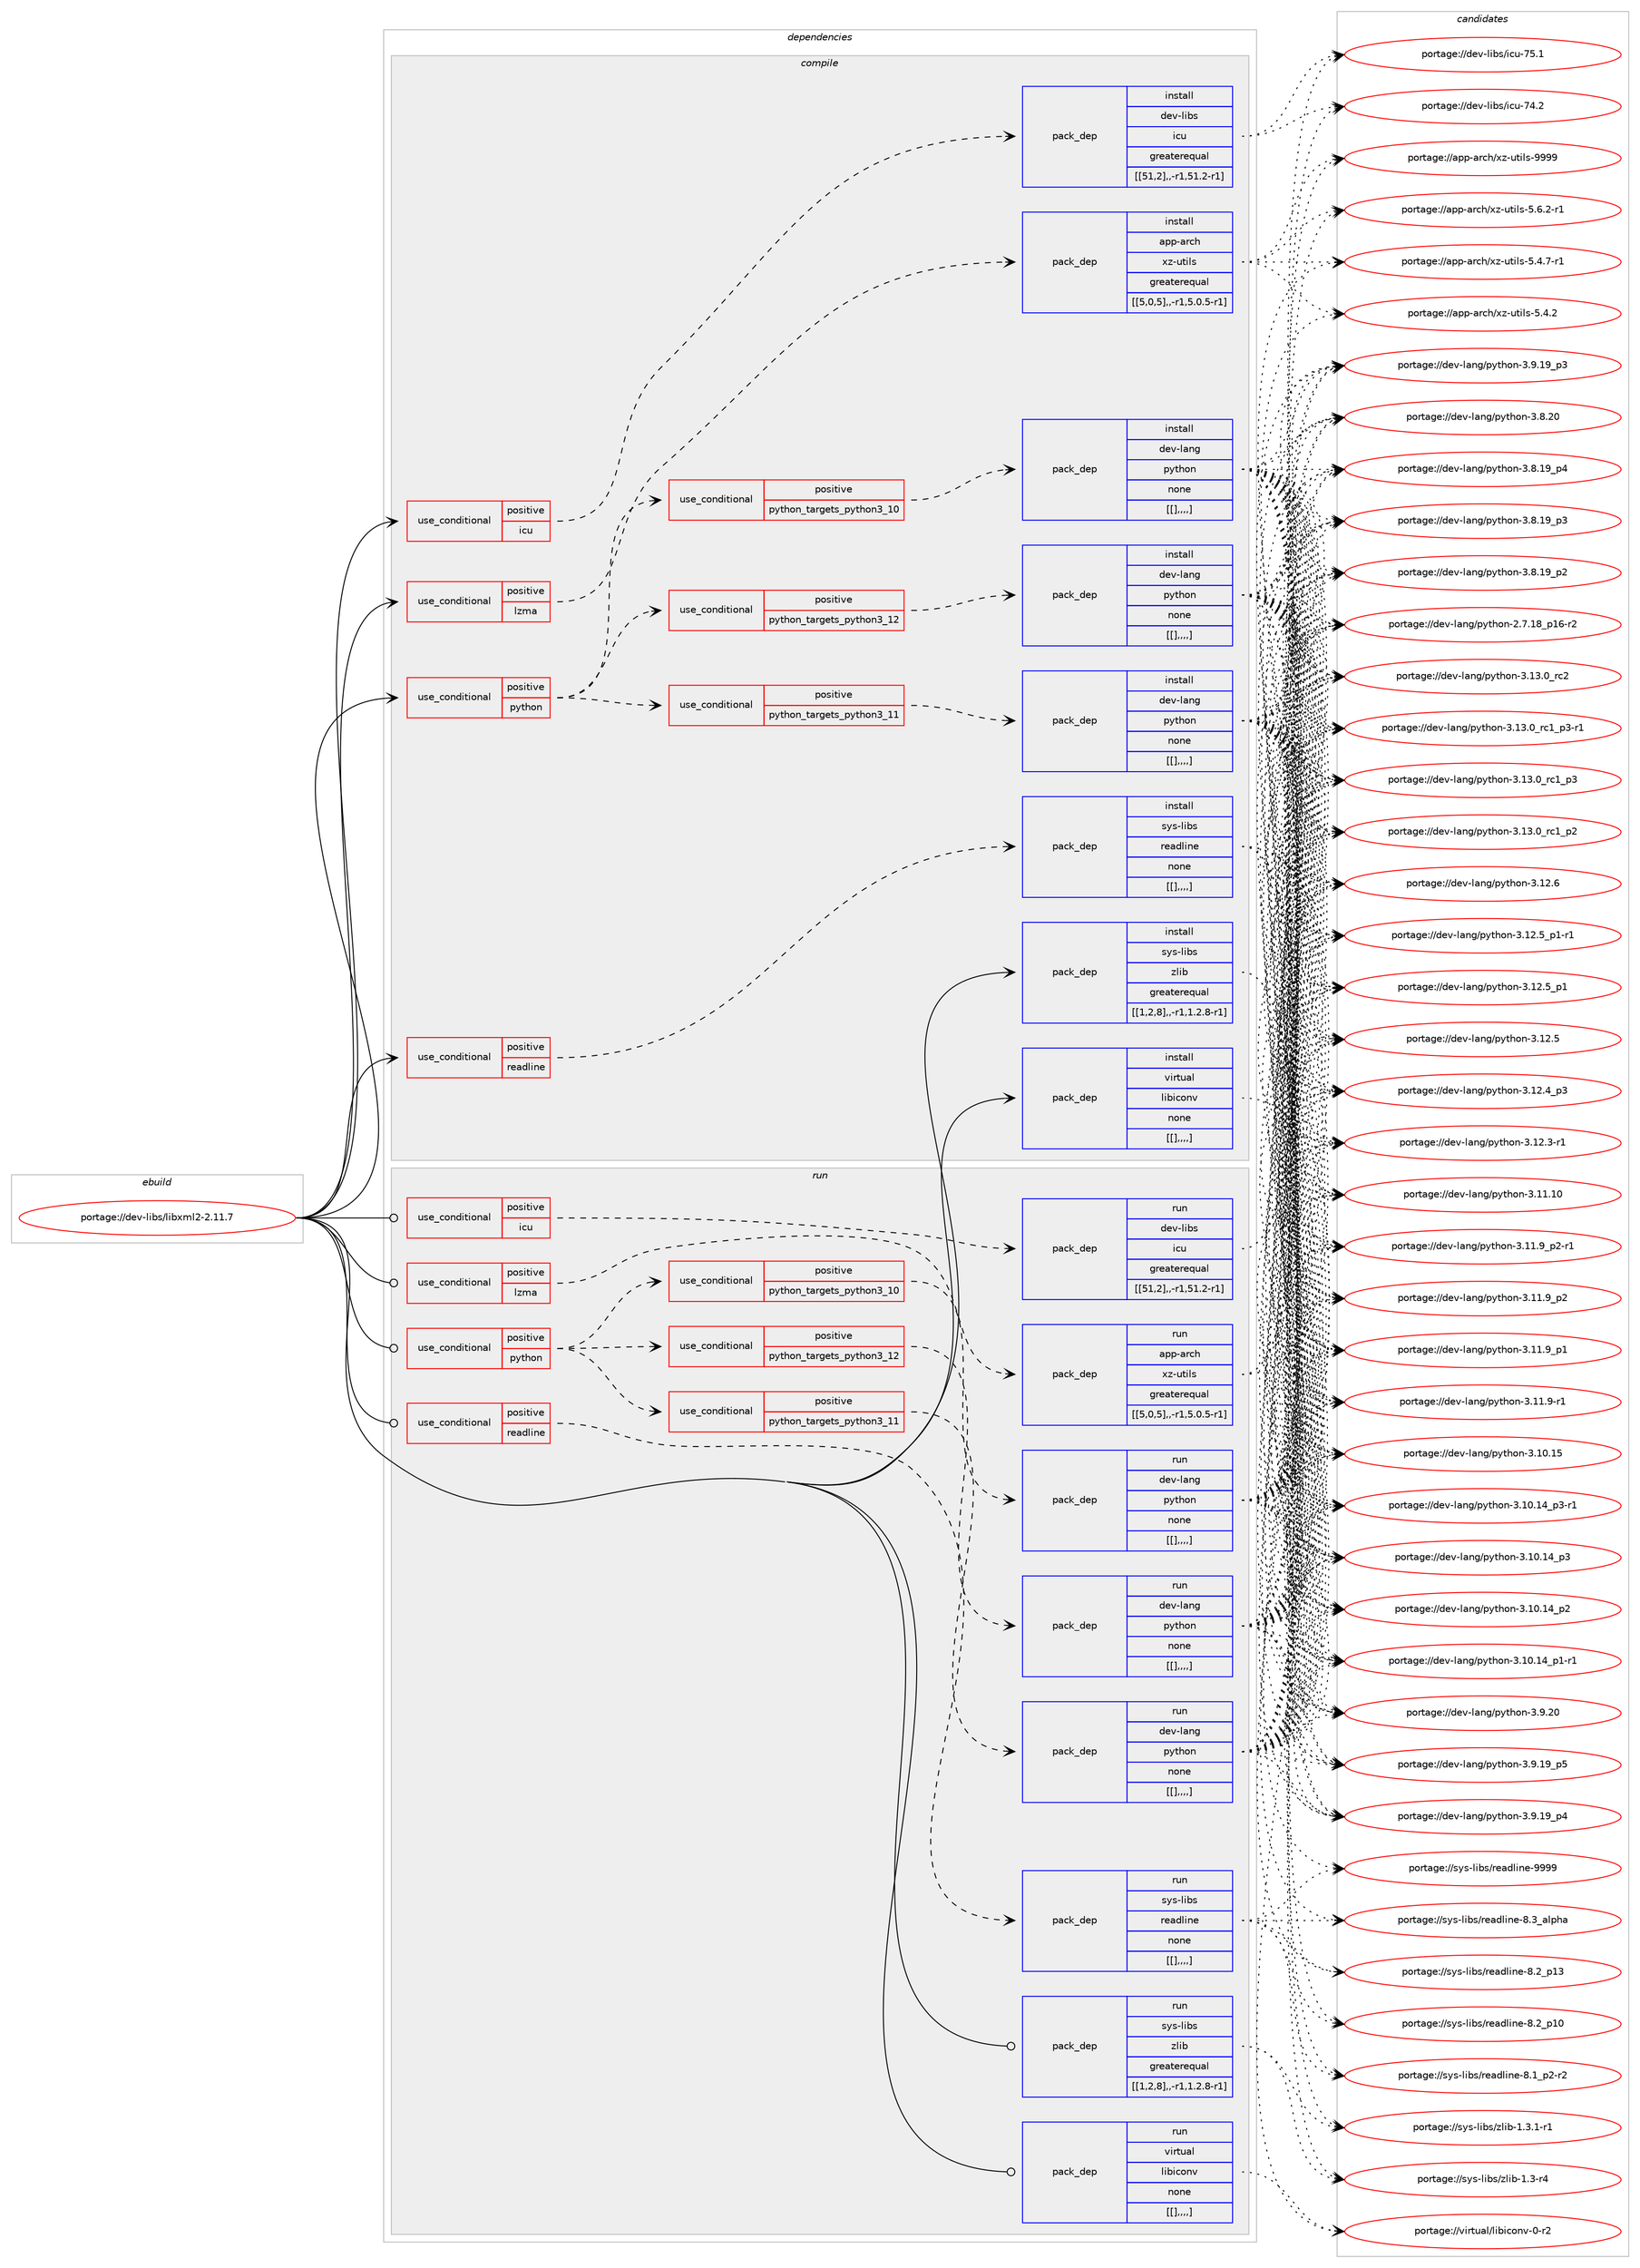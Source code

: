 digraph prolog {

# *************
# Graph options
# *************

newrank=true;
concentrate=true;
compound=true;
graph [rankdir=LR,fontname=Helvetica,fontsize=10,ranksep=1.5];#, ranksep=2.5, nodesep=0.2];
edge  [arrowhead=vee];
node  [fontname=Helvetica,fontsize=10];

# **********
# The ebuild
# **********

subgraph cluster_leftcol {
color=gray;
label=<<i>ebuild</i>>;
id [label="portage://dev-libs/libxml2-2.11.7", color=red, width=4, href="../dev-libs/libxml2-2.11.7.svg"];
}

# ****************
# The dependencies
# ****************

subgraph cluster_midcol {
color=gray;
label=<<i>dependencies</i>>;
subgraph cluster_compile {
fillcolor="#eeeeee";
style=filled;
label=<<i>compile</i>>;
subgraph cond27896 {
dependency112700 [label=<<TABLE BORDER="0" CELLBORDER="1" CELLSPACING="0" CELLPADDING="4"><TR><TD ROWSPAN="3" CELLPADDING="10">use_conditional</TD></TR><TR><TD>positive</TD></TR><TR><TD>icu</TD></TR></TABLE>>, shape=none, color=red];
subgraph pack83639 {
dependency112701 [label=<<TABLE BORDER="0" CELLBORDER="1" CELLSPACING="0" CELLPADDING="4" WIDTH="220"><TR><TD ROWSPAN="6" CELLPADDING="30">pack_dep</TD></TR><TR><TD WIDTH="110">install</TD></TR><TR><TD>dev-libs</TD></TR><TR><TD>icu</TD></TR><TR><TD>greaterequal</TD></TR><TR><TD>[[51,2],,-r1,51.2-r1]</TD></TR></TABLE>>, shape=none, color=blue];
}
dependency112700:e -> dependency112701:w [weight=20,style="dashed",arrowhead="vee"];
}
id:e -> dependency112700:w [weight=20,style="solid",arrowhead="vee"];
subgraph cond27897 {
dependency112702 [label=<<TABLE BORDER="0" CELLBORDER="1" CELLSPACING="0" CELLPADDING="4"><TR><TD ROWSPAN="3" CELLPADDING="10">use_conditional</TD></TR><TR><TD>positive</TD></TR><TR><TD>lzma</TD></TR></TABLE>>, shape=none, color=red];
subgraph pack83640 {
dependency112703 [label=<<TABLE BORDER="0" CELLBORDER="1" CELLSPACING="0" CELLPADDING="4" WIDTH="220"><TR><TD ROWSPAN="6" CELLPADDING="30">pack_dep</TD></TR><TR><TD WIDTH="110">install</TD></TR><TR><TD>app-arch</TD></TR><TR><TD>xz-utils</TD></TR><TR><TD>greaterequal</TD></TR><TR><TD>[[5,0,5],,-r1,5.0.5-r1]</TD></TR></TABLE>>, shape=none, color=blue];
}
dependency112702:e -> dependency112703:w [weight=20,style="dashed",arrowhead="vee"];
}
id:e -> dependency112702:w [weight=20,style="solid",arrowhead="vee"];
subgraph cond27898 {
dependency112704 [label=<<TABLE BORDER="0" CELLBORDER="1" CELLSPACING="0" CELLPADDING="4"><TR><TD ROWSPAN="3" CELLPADDING="10">use_conditional</TD></TR><TR><TD>positive</TD></TR><TR><TD>python</TD></TR></TABLE>>, shape=none, color=red];
subgraph cond27899 {
dependency112705 [label=<<TABLE BORDER="0" CELLBORDER="1" CELLSPACING="0" CELLPADDING="4"><TR><TD ROWSPAN="3" CELLPADDING="10">use_conditional</TD></TR><TR><TD>positive</TD></TR><TR><TD>python_targets_python3_10</TD></TR></TABLE>>, shape=none, color=red];
subgraph pack83641 {
dependency112706 [label=<<TABLE BORDER="0" CELLBORDER="1" CELLSPACING="0" CELLPADDING="4" WIDTH="220"><TR><TD ROWSPAN="6" CELLPADDING="30">pack_dep</TD></TR><TR><TD WIDTH="110">install</TD></TR><TR><TD>dev-lang</TD></TR><TR><TD>python</TD></TR><TR><TD>none</TD></TR><TR><TD>[[],,,,]</TD></TR></TABLE>>, shape=none, color=blue];
}
dependency112705:e -> dependency112706:w [weight=20,style="dashed",arrowhead="vee"];
}
dependency112704:e -> dependency112705:w [weight=20,style="dashed",arrowhead="vee"];
subgraph cond27900 {
dependency112707 [label=<<TABLE BORDER="0" CELLBORDER="1" CELLSPACING="0" CELLPADDING="4"><TR><TD ROWSPAN="3" CELLPADDING="10">use_conditional</TD></TR><TR><TD>positive</TD></TR><TR><TD>python_targets_python3_11</TD></TR></TABLE>>, shape=none, color=red];
subgraph pack83642 {
dependency112708 [label=<<TABLE BORDER="0" CELLBORDER="1" CELLSPACING="0" CELLPADDING="4" WIDTH="220"><TR><TD ROWSPAN="6" CELLPADDING="30">pack_dep</TD></TR><TR><TD WIDTH="110">install</TD></TR><TR><TD>dev-lang</TD></TR><TR><TD>python</TD></TR><TR><TD>none</TD></TR><TR><TD>[[],,,,]</TD></TR></TABLE>>, shape=none, color=blue];
}
dependency112707:e -> dependency112708:w [weight=20,style="dashed",arrowhead="vee"];
}
dependency112704:e -> dependency112707:w [weight=20,style="dashed",arrowhead="vee"];
subgraph cond27901 {
dependency112709 [label=<<TABLE BORDER="0" CELLBORDER="1" CELLSPACING="0" CELLPADDING="4"><TR><TD ROWSPAN="3" CELLPADDING="10">use_conditional</TD></TR><TR><TD>positive</TD></TR><TR><TD>python_targets_python3_12</TD></TR></TABLE>>, shape=none, color=red];
subgraph pack83643 {
dependency112710 [label=<<TABLE BORDER="0" CELLBORDER="1" CELLSPACING="0" CELLPADDING="4" WIDTH="220"><TR><TD ROWSPAN="6" CELLPADDING="30">pack_dep</TD></TR><TR><TD WIDTH="110">install</TD></TR><TR><TD>dev-lang</TD></TR><TR><TD>python</TD></TR><TR><TD>none</TD></TR><TR><TD>[[],,,,]</TD></TR></TABLE>>, shape=none, color=blue];
}
dependency112709:e -> dependency112710:w [weight=20,style="dashed",arrowhead="vee"];
}
dependency112704:e -> dependency112709:w [weight=20,style="dashed",arrowhead="vee"];
}
id:e -> dependency112704:w [weight=20,style="solid",arrowhead="vee"];
subgraph cond27902 {
dependency112711 [label=<<TABLE BORDER="0" CELLBORDER="1" CELLSPACING="0" CELLPADDING="4"><TR><TD ROWSPAN="3" CELLPADDING="10">use_conditional</TD></TR><TR><TD>positive</TD></TR><TR><TD>readline</TD></TR></TABLE>>, shape=none, color=red];
subgraph pack83644 {
dependency112712 [label=<<TABLE BORDER="0" CELLBORDER="1" CELLSPACING="0" CELLPADDING="4" WIDTH="220"><TR><TD ROWSPAN="6" CELLPADDING="30">pack_dep</TD></TR><TR><TD WIDTH="110">install</TD></TR><TR><TD>sys-libs</TD></TR><TR><TD>readline</TD></TR><TR><TD>none</TD></TR><TR><TD>[[],,,,]</TD></TR></TABLE>>, shape=none, color=blue];
}
dependency112711:e -> dependency112712:w [weight=20,style="dashed",arrowhead="vee"];
}
id:e -> dependency112711:w [weight=20,style="solid",arrowhead="vee"];
subgraph pack83645 {
dependency112713 [label=<<TABLE BORDER="0" CELLBORDER="1" CELLSPACING="0" CELLPADDING="4" WIDTH="220"><TR><TD ROWSPAN="6" CELLPADDING="30">pack_dep</TD></TR><TR><TD WIDTH="110">install</TD></TR><TR><TD>sys-libs</TD></TR><TR><TD>zlib</TD></TR><TR><TD>greaterequal</TD></TR><TR><TD>[[1,2,8],,-r1,1.2.8-r1]</TD></TR></TABLE>>, shape=none, color=blue];
}
id:e -> dependency112713:w [weight=20,style="solid",arrowhead="vee"];
subgraph pack83646 {
dependency112714 [label=<<TABLE BORDER="0" CELLBORDER="1" CELLSPACING="0" CELLPADDING="4" WIDTH="220"><TR><TD ROWSPAN="6" CELLPADDING="30">pack_dep</TD></TR><TR><TD WIDTH="110">install</TD></TR><TR><TD>virtual</TD></TR><TR><TD>libiconv</TD></TR><TR><TD>none</TD></TR><TR><TD>[[],,,,]</TD></TR></TABLE>>, shape=none, color=blue];
}
id:e -> dependency112714:w [weight=20,style="solid",arrowhead="vee"];
}
subgraph cluster_compileandrun {
fillcolor="#eeeeee";
style=filled;
label=<<i>compile and run</i>>;
}
subgraph cluster_run {
fillcolor="#eeeeee";
style=filled;
label=<<i>run</i>>;
subgraph cond27903 {
dependency112715 [label=<<TABLE BORDER="0" CELLBORDER="1" CELLSPACING="0" CELLPADDING="4"><TR><TD ROWSPAN="3" CELLPADDING="10">use_conditional</TD></TR><TR><TD>positive</TD></TR><TR><TD>icu</TD></TR></TABLE>>, shape=none, color=red];
subgraph pack83647 {
dependency112716 [label=<<TABLE BORDER="0" CELLBORDER="1" CELLSPACING="0" CELLPADDING="4" WIDTH="220"><TR><TD ROWSPAN="6" CELLPADDING="30">pack_dep</TD></TR><TR><TD WIDTH="110">run</TD></TR><TR><TD>dev-libs</TD></TR><TR><TD>icu</TD></TR><TR><TD>greaterequal</TD></TR><TR><TD>[[51,2],,-r1,51.2-r1]</TD></TR></TABLE>>, shape=none, color=blue];
}
dependency112715:e -> dependency112716:w [weight=20,style="dashed",arrowhead="vee"];
}
id:e -> dependency112715:w [weight=20,style="solid",arrowhead="odot"];
subgraph cond27904 {
dependency112717 [label=<<TABLE BORDER="0" CELLBORDER="1" CELLSPACING="0" CELLPADDING="4"><TR><TD ROWSPAN="3" CELLPADDING="10">use_conditional</TD></TR><TR><TD>positive</TD></TR><TR><TD>lzma</TD></TR></TABLE>>, shape=none, color=red];
subgraph pack83648 {
dependency112718 [label=<<TABLE BORDER="0" CELLBORDER="1" CELLSPACING="0" CELLPADDING="4" WIDTH="220"><TR><TD ROWSPAN="6" CELLPADDING="30">pack_dep</TD></TR><TR><TD WIDTH="110">run</TD></TR><TR><TD>app-arch</TD></TR><TR><TD>xz-utils</TD></TR><TR><TD>greaterequal</TD></TR><TR><TD>[[5,0,5],,-r1,5.0.5-r1]</TD></TR></TABLE>>, shape=none, color=blue];
}
dependency112717:e -> dependency112718:w [weight=20,style="dashed",arrowhead="vee"];
}
id:e -> dependency112717:w [weight=20,style="solid",arrowhead="odot"];
subgraph cond27905 {
dependency112719 [label=<<TABLE BORDER="0" CELLBORDER="1" CELLSPACING="0" CELLPADDING="4"><TR><TD ROWSPAN="3" CELLPADDING="10">use_conditional</TD></TR><TR><TD>positive</TD></TR><TR><TD>python</TD></TR></TABLE>>, shape=none, color=red];
subgraph cond27906 {
dependency112720 [label=<<TABLE BORDER="0" CELLBORDER="1" CELLSPACING="0" CELLPADDING="4"><TR><TD ROWSPAN="3" CELLPADDING="10">use_conditional</TD></TR><TR><TD>positive</TD></TR><TR><TD>python_targets_python3_10</TD></TR></TABLE>>, shape=none, color=red];
subgraph pack83649 {
dependency112721 [label=<<TABLE BORDER="0" CELLBORDER="1" CELLSPACING="0" CELLPADDING="4" WIDTH="220"><TR><TD ROWSPAN="6" CELLPADDING="30">pack_dep</TD></TR><TR><TD WIDTH="110">run</TD></TR><TR><TD>dev-lang</TD></TR><TR><TD>python</TD></TR><TR><TD>none</TD></TR><TR><TD>[[],,,,]</TD></TR></TABLE>>, shape=none, color=blue];
}
dependency112720:e -> dependency112721:w [weight=20,style="dashed",arrowhead="vee"];
}
dependency112719:e -> dependency112720:w [weight=20,style="dashed",arrowhead="vee"];
subgraph cond27907 {
dependency112722 [label=<<TABLE BORDER="0" CELLBORDER="1" CELLSPACING="0" CELLPADDING="4"><TR><TD ROWSPAN="3" CELLPADDING="10">use_conditional</TD></TR><TR><TD>positive</TD></TR><TR><TD>python_targets_python3_11</TD></TR></TABLE>>, shape=none, color=red];
subgraph pack83650 {
dependency112723 [label=<<TABLE BORDER="0" CELLBORDER="1" CELLSPACING="0" CELLPADDING="4" WIDTH="220"><TR><TD ROWSPAN="6" CELLPADDING="30">pack_dep</TD></TR><TR><TD WIDTH="110">run</TD></TR><TR><TD>dev-lang</TD></TR><TR><TD>python</TD></TR><TR><TD>none</TD></TR><TR><TD>[[],,,,]</TD></TR></TABLE>>, shape=none, color=blue];
}
dependency112722:e -> dependency112723:w [weight=20,style="dashed",arrowhead="vee"];
}
dependency112719:e -> dependency112722:w [weight=20,style="dashed",arrowhead="vee"];
subgraph cond27908 {
dependency112724 [label=<<TABLE BORDER="0" CELLBORDER="1" CELLSPACING="0" CELLPADDING="4"><TR><TD ROWSPAN="3" CELLPADDING="10">use_conditional</TD></TR><TR><TD>positive</TD></TR><TR><TD>python_targets_python3_12</TD></TR></TABLE>>, shape=none, color=red];
subgraph pack83651 {
dependency112725 [label=<<TABLE BORDER="0" CELLBORDER="1" CELLSPACING="0" CELLPADDING="4" WIDTH="220"><TR><TD ROWSPAN="6" CELLPADDING="30">pack_dep</TD></TR><TR><TD WIDTH="110">run</TD></TR><TR><TD>dev-lang</TD></TR><TR><TD>python</TD></TR><TR><TD>none</TD></TR><TR><TD>[[],,,,]</TD></TR></TABLE>>, shape=none, color=blue];
}
dependency112724:e -> dependency112725:w [weight=20,style="dashed",arrowhead="vee"];
}
dependency112719:e -> dependency112724:w [weight=20,style="dashed",arrowhead="vee"];
}
id:e -> dependency112719:w [weight=20,style="solid",arrowhead="odot"];
subgraph cond27909 {
dependency112726 [label=<<TABLE BORDER="0" CELLBORDER="1" CELLSPACING="0" CELLPADDING="4"><TR><TD ROWSPAN="3" CELLPADDING="10">use_conditional</TD></TR><TR><TD>positive</TD></TR><TR><TD>readline</TD></TR></TABLE>>, shape=none, color=red];
subgraph pack83652 {
dependency112727 [label=<<TABLE BORDER="0" CELLBORDER="1" CELLSPACING="0" CELLPADDING="4" WIDTH="220"><TR><TD ROWSPAN="6" CELLPADDING="30">pack_dep</TD></TR><TR><TD WIDTH="110">run</TD></TR><TR><TD>sys-libs</TD></TR><TR><TD>readline</TD></TR><TR><TD>none</TD></TR><TR><TD>[[],,,,]</TD></TR></TABLE>>, shape=none, color=blue];
}
dependency112726:e -> dependency112727:w [weight=20,style="dashed",arrowhead="vee"];
}
id:e -> dependency112726:w [weight=20,style="solid",arrowhead="odot"];
subgraph pack83653 {
dependency112728 [label=<<TABLE BORDER="0" CELLBORDER="1" CELLSPACING="0" CELLPADDING="4" WIDTH="220"><TR><TD ROWSPAN="6" CELLPADDING="30">pack_dep</TD></TR><TR><TD WIDTH="110">run</TD></TR><TR><TD>sys-libs</TD></TR><TR><TD>zlib</TD></TR><TR><TD>greaterequal</TD></TR><TR><TD>[[1,2,8],,-r1,1.2.8-r1]</TD></TR></TABLE>>, shape=none, color=blue];
}
id:e -> dependency112728:w [weight=20,style="solid",arrowhead="odot"];
subgraph pack83654 {
dependency112729 [label=<<TABLE BORDER="0" CELLBORDER="1" CELLSPACING="0" CELLPADDING="4" WIDTH="220"><TR><TD ROWSPAN="6" CELLPADDING="30">pack_dep</TD></TR><TR><TD WIDTH="110">run</TD></TR><TR><TD>virtual</TD></TR><TR><TD>libiconv</TD></TR><TR><TD>none</TD></TR><TR><TD>[[],,,,]</TD></TR></TABLE>>, shape=none, color=blue];
}
id:e -> dependency112729:w [weight=20,style="solid",arrowhead="odot"];
}
}

# **************
# The candidates
# **************

subgraph cluster_choices {
rank=same;
color=gray;
label=<<i>candidates</i>>;

subgraph choice83639 {
color=black;
nodesep=1;
choice100101118451081059811547105991174555534649 [label="portage://dev-libs/icu-75.1", color=red, width=4,href="../dev-libs/icu-75.1.svg"];
choice100101118451081059811547105991174555524650 [label="portage://dev-libs/icu-74.2", color=red, width=4,href="../dev-libs/icu-74.2.svg"];
dependency112701:e -> choice100101118451081059811547105991174555534649:w [style=dotted,weight="100"];
dependency112701:e -> choice100101118451081059811547105991174555524650:w [style=dotted,weight="100"];
}
subgraph choice83640 {
color=black;
nodesep=1;
choice9711211245971149910447120122451171161051081154557575757 [label="portage://app-arch/xz-utils-9999", color=red, width=4,href="../app-arch/xz-utils-9999.svg"];
choice9711211245971149910447120122451171161051081154553465446504511449 [label="portage://app-arch/xz-utils-5.6.2-r1", color=red, width=4,href="../app-arch/xz-utils-5.6.2-r1.svg"];
choice9711211245971149910447120122451171161051081154553465246554511449 [label="portage://app-arch/xz-utils-5.4.7-r1", color=red, width=4,href="../app-arch/xz-utils-5.4.7-r1.svg"];
choice971121124597114991044712012245117116105108115455346524650 [label="portage://app-arch/xz-utils-5.4.2", color=red, width=4,href="../app-arch/xz-utils-5.4.2.svg"];
dependency112703:e -> choice9711211245971149910447120122451171161051081154557575757:w [style=dotted,weight="100"];
dependency112703:e -> choice9711211245971149910447120122451171161051081154553465446504511449:w [style=dotted,weight="100"];
dependency112703:e -> choice9711211245971149910447120122451171161051081154553465246554511449:w [style=dotted,weight="100"];
dependency112703:e -> choice971121124597114991044712012245117116105108115455346524650:w [style=dotted,weight="100"];
}
subgraph choice83641 {
color=black;
nodesep=1;
choice10010111845108971101034711212111610411111045514649514648951149950 [label="portage://dev-lang/python-3.13.0_rc2", color=red, width=4,href="../dev-lang/python-3.13.0_rc2.svg"];
choice1001011184510897110103471121211161041111104551464951464895114994995112514511449 [label="portage://dev-lang/python-3.13.0_rc1_p3-r1", color=red, width=4,href="../dev-lang/python-3.13.0_rc1_p3-r1.svg"];
choice100101118451089711010347112121116104111110455146495146489511499499511251 [label="portage://dev-lang/python-3.13.0_rc1_p3", color=red, width=4,href="../dev-lang/python-3.13.0_rc1_p3.svg"];
choice100101118451089711010347112121116104111110455146495146489511499499511250 [label="portage://dev-lang/python-3.13.0_rc1_p2", color=red, width=4,href="../dev-lang/python-3.13.0_rc1_p2.svg"];
choice10010111845108971101034711212111610411111045514649504654 [label="portage://dev-lang/python-3.12.6", color=red, width=4,href="../dev-lang/python-3.12.6.svg"];
choice1001011184510897110103471121211161041111104551464950465395112494511449 [label="portage://dev-lang/python-3.12.5_p1-r1", color=red, width=4,href="../dev-lang/python-3.12.5_p1-r1.svg"];
choice100101118451089711010347112121116104111110455146495046539511249 [label="portage://dev-lang/python-3.12.5_p1", color=red, width=4,href="../dev-lang/python-3.12.5_p1.svg"];
choice10010111845108971101034711212111610411111045514649504653 [label="portage://dev-lang/python-3.12.5", color=red, width=4,href="../dev-lang/python-3.12.5.svg"];
choice100101118451089711010347112121116104111110455146495046529511251 [label="portage://dev-lang/python-3.12.4_p3", color=red, width=4,href="../dev-lang/python-3.12.4_p3.svg"];
choice100101118451089711010347112121116104111110455146495046514511449 [label="portage://dev-lang/python-3.12.3-r1", color=red, width=4,href="../dev-lang/python-3.12.3-r1.svg"];
choice1001011184510897110103471121211161041111104551464949464948 [label="portage://dev-lang/python-3.11.10", color=red, width=4,href="../dev-lang/python-3.11.10.svg"];
choice1001011184510897110103471121211161041111104551464949465795112504511449 [label="portage://dev-lang/python-3.11.9_p2-r1", color=red, width=4,href="../dev-lang/python-3.11.9_p2-r1.svg"];
choice100101118451089711010347112121116104111110455146494946579511250 [label="portage://dev-lang/python-3.11.9_p2", color=red, width=4,href="../dev-lang/python-3.11.9_p2.svg"];
choice100101118451089711010347112121116104111110455146494946579511249 [label="portage://dev-lang/python-3.11.9_p1", color=red, width=4,href="../dev-lang/python-3.11.9_p1.svg"];
choice100101118451089711010347112121116104111110455146494946574511449 [label="portage://dev-lang/python-3.11.9-r1", color=red, width=4,href="../dev-lang/python-3.11.9-r1.svg"];
choice1001011184510897110103471121211161041111104551464948464953 [label="portage://dev-lang/python-3.10.15", color=red, width=4,href="../dev-lang/python-3.10.15.svg"];
choice100101118451089711010347112121116104111110455146494846495295112514511449 [label="portage://dev-lang/python-3.10.14_p3-r1", color=red, width=4,href="../dev-lang/python-3.10.14_p3-r1.svg"];
choice10010111845108971101034711212111610411111045514649484649529511251 [label="portage://dev-lang/python-3.10.14_p3", color=red, width=4,href="../dev-lang/python-3.10.14_p3.svg"];
choice10010111845108971101034711212111610411111045514649484649529511250 [label="portage://dev-lang/python-3.10.14_p2", color=red, width=4,href="../dev-lang/python-3.10.14_p2.svg"];
choice100101118451089711010347112121116104111110455146494846495295112494511449 [label="portage://dev-lang/python-3.10.14_p1-r1", color=red, width=4,href="../dev-lang/python-3.10.14_p1-r1.svg"];
choice10010111845108971101034711212111610411111045514657465048 [label="portage://dev-lang/python-3.9.20", color=red, width=4,href="../dev-lang/python-3.9.20.svg"];
choice100101118451089711010347112121116104111110455146574649579511253 [label="portage://dev-lang/python-3.9.19_p5", color=red, width=4,href="../dev-lang/python-3.9.19_p5.svg"];
choice100101118451089711010347112121116104111110455146574649579511252 [label="portage://dev-lang/python-3.9.19_p4", color=red, width=4,href="../dev-lang/python-3.9.19_p4.svg"];
choice100101118451089711010347112121116104111110455146574649579511251 [label="portage://dev-lang/python-3.9.19_p3", color=red, width=4,href="../dev-lang/python-3.9.19_p3.svg"];
choice10010111845108971101034711212111610411111045514656465048 [label="portage://dev-lang/python-3.8.20", color=red, width=4,href="../dev-lang/python-3.8.20.svg"];
choice100101118451089711010347112121116104111110455146564649579511252 [label="portage://dev-lang/python-3.8.19_p4", color=red, width=4,href="../dev-lang/python-3.8.19_p4.svg"];
choice100101118451089711010347112121116104111110455146564649579511251 [label="portage://dev-lang/python-3.8.19_p3", color=red, width=4,href="../dev-lang/python-3.8.19_p3.svg"];
choice100101118451089711010347112121116104111110455146564649579511250 [label="portage://dev-lang/python-3.8.19_p2", color=red, width=4,href="../dev-lang/python-3.8.19_p2.svg"];
choice100101118451089711010347112121116104111110455046554649569511249544511450 [label="portage://dev-lang/python-2.7.18_p16-r2", color=red, width=4,href="../dev-lang/python-2.7.18_p16-r2.svg"];
dependency112706:e -> choice10010111845108971101034711212111610411111045514649514648951149950:w [style=dotted,weight="100"];
dependency112706:e -> choice1001011184510897110103471121211161041111104551464951464895114994995112514511449:w [style=dotted,weight="100"];
dependency112706:e -> choice100101118451089711010347112121116104111110455146495146489511499499511251:w [style=dotted,weight="100"];
dependency112706:e -> choice100101118451089711010347112121116104111110455146495146489511499499511250:w [style=dotted,weight="100"];
dependency112706:e -> choice10010111845108971101034711212111610411111045514649504654:w [style=dotted,weight="100"];
dependency112706:e -> choice1001011184510897110103471121211161041111104551464950465395112494511449:w [style=dotted,weight="100"];
dependency112706:e -> choice100101118451089711010347112121116104111110455146495046539511249:w [style=dotted,weight="100"];
dependency112706:e -> choice10010111845108971101034711212111610411111045514649504653:w [style=dotted,weight="100"];
dependency112706:e -> choice100101118451089711010347112121116104111110455146495046529511251:w [style=dotted,weight="100"];
dependency112706:e -> choice100101118451089711010347112121116104111110455146495046514511449:w [style=dotted,weight="100"];
dependency112706:e -> choice1001011184510897110103471121211161041111104551464949464948:w [style=dotted,weight="100"];
dependency112706:e -> choice1001011184510897110103471121211161041111104551464949465795112504511449:w [style=dotted,weight="100"];
dependency112706:e -> choice100101118451089711010347112121116104111110455146494946579511250:w [style=dotted,weight="100"];
dependency112706:e -> choice100101118451089711010347112121116104111110455146494946579511249:w [style=dotted,weight="100"];
dependency112706:e -> choice100101118451089711010347112121116104111110455146494946574511449:w [style=dotted,weight="100"];
dependency112706:e -> choice1001011184510897110103471121211161041111104551464948464953:w [style=dotted,weight="100"];
dependency112706:e -> choice100101118451089711010347112121116104111110455146494846495295112514511449:w [style=dotted,weight="100"];
dependency112706:e -> choice10010111845108971101034711212111610411111045514649484649529511251:w [style=dotted,weight="100"];
dependency112706:e -> choice10010111845108971101034711212111610411111045514649484649529511250:w [style=dotted,weight="100"];
dependency112706:e -> choice100101118451089711010347112121116104111110455146494846495295112494511449:w [style=dotted,weight="100"];
dependency112706:e -> choice10010111845108971101034711212111610411111045514657465048:w [style=dotted,weight="100"];
dependency112706:e -> choice100101118451089711010347112121116104111110455146574649579511253:w [style=dotted,weight="100"];
dependency112706:e -> choice100101118451089711010347112121116104111110455146574649579511252:w [style=dotted,weight="100"];
dependency112706:e -> choice100101118451089711010347112121116104111110455146574649579511251:w [style=dotted,weight="100"];
dependency112706:e -> choice10010111845108971101034711212111610411111045514656465048:w [style=dotted,weight="100"];
dependency112706:e -> choice100101118451089711010347112121116104111110455146564649579511252:w [style=dotted,weight="100"];
dependency112706:e -> choice100101118451089711010347112121116104111110455146564649579511251:w [style=dotted,weight="100"];
dependency112706:e -> choice100101118451089711010347112121116104111110455146564649579511250:w [style=dotted,weight="100"];
dependency112706:e -> choice100101118451089711010347112121116104111110455046554649569511249544511450:w [style=dotted,weight="100"];
}
subgraph choice83642 {
color=black;
nodesep=1;
choice10010111845108971101034711212111610411111045514649514648951149950 [label="portage://dev-lang/python-3.13.0_rc2", color=red, width=4,href="../dev-lang/python-3.13.0_rc2.svg"];
choice1001011184510897110103471121211161041111104551464951464895114994995112514511449 [label="portage://dev-lang/python-3.13.0_rc1_p3-r1", color=red, width=4,href="../dev-lang/python-3.13.0_rc1_p3-r1.svg"];
choice100101118451089711010347112121116104111110455146495146489511499499511251 [label="portage://dev-lang/python-3.13.0_rc1_p3", color=red, width=4,href="../dev-lang/python-3.13.0_rc1_p3.svg"];
choice100101118451089711010347112121116104111110455146495146489511499499511250 [label="portage://dev-lang/python-3.13.0_rc1_p2", color=red, width=4,href="../dev-lang/python-3.13.0_rc1_p2.svg"];
choice10010111845108971101034711212111610411111045514649504654 [label="portage://dev-lang/python-3.12.6", color=red, width=4,href="../dev-lang/python-3.12.6.svg"];
choice1001011184510897110103471121211161041111104551464950465395112494511449 [label="portage://dev-lang/python-3.12.5_p1-r1", color=red, width=4,href="../dev-lang/python-3.12.5_p1-r1.svg"];
choice100101118451089711010347112121116104111110455146495046539511249 [label="portage://dev-lang/python-3.12.5_p1", color=red, width=4,href="../dev-lang/python-3.12.5_p1.svg"];
choice10010111845108971101034711212111610411111045514649504653 [label="portage://dev-lang/python-3.12.5", color=red, width=4,href="../dev-lang/python-3.12.5.svg"];
choice100101118451089711010347112121116104111110455146495046529511251 [label="portage://dev-lang/python-3.12.4_p3", color=red, width=4,href="../dev-lang/python-3.12.4_p3.svg"];
choice100101118451089711010347112121116104111110455146495046514511449 [label="portage://dev-lang/python-3.12.3-r1", color=red, width=4,href="../dev-lang/python-3.12.3-r1.svg"];
choice1001011184510897110103471121211161041111104551464949464948 [label="portage://dev-lang/python-3.11.10", color=red, width=4,href="../dev-lang/python-3.11.10.svg"];
choice1001011184510897110103471121211161041111104551464949465795112504511449 [label="portage://dev-lang/python-3.11.9_p2-r1", color=red, width=4,href="../dev-lang/python-3.11.9_p2-r1.svg"];
choice100101118451089711010347112121116104111110455146494946579511250 [label="portage://dev-lang/python-3.11.9_p2", color=red, width=4,href="../dev-lang/python-3.11.9_p2.svg"];
choice100101118451089711010347112121116104111110455146494946579511249 [label="portage://dev-lang/python-3.11.9_p1", color=red, width=4,href="../dev-lang/python-3.11.9_p1.svg"];
choice100101118451089711010347112121116104111110455146494946574511449 [label="portage://dev-lang/python-3.11.9-r1", color=red, width=4,href="../dev-lang/python-3.11.9-r1.svg"];
choice1001011184510897110103471121211161041111104551464948464953 [label="portage://dev-lang/python-3.10.15", color=red, width=4,href="../dev-lang/python-3.10.15.svg"];
choice100101118451089711010347112121116104111110455146494846495295112514511449 [label="portage://dev-lang/python-3.10.14_p3-r1", color=red, width=4,href="../dev-lang/python-3.10.14_p3-r1.svg"];
choice10010111845108971101034711212111610411111045514649484649529511251 [label="portage://dev-lang/python-3.10.14_p3", color=red, width=4,href="../dev-lang/python-3.10.14_p3.svg"];
choice10010111845108971101034711212111610411111045514649484649529511250 [label="portage://dev-lang/python-3.10.14_p2", color=red, width=4,href="../dev-lang/python-3.10.14_p2.svg"];
choice100101118451089711010347112121116104111110455146494846495295112494511449 [label="portage://dev-lang/python-3.10.14_p1-r1", color=red, width=4,href="../dev-lang/python-3.10.14_p1-r1.svg"];
choice10010111845108971101034711212111610411111045514657465048 [label="portage://dev-lang/python-3.9.20", color=red, width=4,href="../dev-lang/python-3.9.20.svg"];
choice100101118451089711010347112121116104111110455146574649579511253 [label="portage://dev-lang/python-3.9.19_p5", color=red, width=4,href="../dev-lang/python-3.9.19_p5.svg"];
choice100101118451089711010347112121116104111110455146574649579511252 [label="portage://dev-lang/python-3.9.19_p4", color=red, width=4,href="../dev-lang/python-3.9.19_p4.svg"];
choice100101118451089711010347112121116104111110455146574649579511251 [label="portage://dev-lang/python-3.9.19_p3", color=red, width=4,href="../dev-lang/python-3.9.19_p3.svg"];
choice10010111845108971101034711212111610411111045514656465048 [label="portage://dev-lang/python-3.8.20", color=red, width=4,href="../dev-lang/python-3.8.20.svg"];
choice100101118451089711010347112121116104111110455146564649579511252 [label="portage://dev-lang/python-3.8.19_p4", color=red, width=4,href="../dev-lang/python-3.8.19_p4.svg"];
choice100101118451089711010347112121116104111110455146564649579511251 [label="portage://dev-lang/python-3.8.19_p3", color=red, width=4,href="../dev-lang/python-3.8.19_p3.svg"];
choice100101118451089711010347112121116104111110455146564649579511250 [label="portage://dev-lang/python-3.8.19_p2", color=red, width=4,href="../dev-lang/python-3.8.19_p2.svg"];
choice100101118451089711010347112121116104111110455046554649569511249544511450 [label="portage://dev-lang/python-2.7.18_p16-r2", color=red, width=4,href="../dev-lang/python-2.7.18_p16-r2.svg"];
dependency112708:e -> choice10010111845108971101034711212111610411111045514649514648951149950:w [style=dotted,weight="100"];
dependency112708:e -> choice1001011184510897110103471121211161041111104551464951464895114994995112514511449:w [style=dotted,weight="100"];
dependency112708:e -> choice100101118451089711010347112121116104111110455146495146489511499499511251:w [style=dotted,weight="100"];
dependency112708:e -> choice100101118451089711010347112121116104111110455146495146489511499499511250:w [style=dotted,weight="100"];
dependency112708:e -> choice10010111845108971101034711212111610411111045514649504654:w [style=dotted,weight="100"];
dependency112708:e -> choice1001011184510897110103471121211161041111104551464950465395112494511449:w [style=dotted,weight="100"];
dependency112708:e -> choice100101118451089711010347112121116104111110455146495046539511249:w [style=dotted,weight="100"];
dependency112708:e -> choice10010111845108971101034711212111610411111045514649504653:w [style=dotted,weight="100"];
dependency112708:e -> choice100101118451089711010347112121116104111110455146495046529511251:w [style=dotted,weight="100"];
dependency112708:e -> choice100101118451089711010347112121116104111110455146495046514511449:w [style=dotted,weight="100"];
dependency112708:e -> choice1001011184510897110103471121211161041111104551464949464948:w [style=dotted,weight="100"];
dependency112708:e -> choice1001011184510897110103471121211161041111104551464949465795112504511449:w [style=dotted,weight="100"];
dependency112708:e -> choice100101118451089711010347112121116104111110455146494946579511250:w [style=dotted,weight="100"];
dependency112708:e -> choice100101118451089711010347112121116104111110455146494946579511249:w [style=dotted,weight="100"];
dependency112708:e -> choice100101118451089711010347112121116104111110455146494946574511449:w [style=dotted,weight="100"];
dependency112708:e -> choice1001011184510897110103471121211161041111104551464948464953:w [style=dotted,weight="100"];
dependency112708:e -> choice100101118451089711010347112121116104111110455146494846495295112514511449:w [style=dotted,weight="100"];
dependency112708:e -> choice10010111845108971101034711212111610411111045514649484649529511251:w [style=dotted,weight="100"];
dependency112708:e -> choice10010111845108971101034711212111610411111045514649484649529511250:w [style=dotted,weight="100"];
dependency112708:e -> choice100101118451089711010347112121116104111110455146494846495295112494511449:w [style=dotted,weight="100"];
dependency112708:e -> choice10010111845108971101034711212111610411111045514657465048:w [style=dotted,weight="100"];
dependency112708:e -> choice100101118451089711010347112121116104111110455146574649579511253:w [style=dotted,weight="100"];
dependency112708:e -> choice100101118451089711010347112121116104111110455146574649579511252:w [style=dotted,weight="100"];
dependency112708:e -> choice100101118451089711010347112121116104111110455146574649579511251:w [style=dotted,weight="100"];
dependency112708:e -> choice10010111845108971101034711212111610411111045514656465048:w [style=dotted,weight="100"];
dependency112708:e -> choice100101118451089711010347112121116104111110455146564649579511252:w [style=dotted,weight="100"];
dependency112708:e -> choice100101118451089711010347112121116104111110455146564649579511251:w [style=dotted,weight="100"];
dependency112708:e -> choice100101118451089711010347112121116104111110455146564649579511250:w [style=dotted,weight="100"];
dependency112708:e -> choice100101118451089711010347112121116104111110455046554649569511249544511450:w [style=dotted,weight="100"];
}
subgraph choice83643 {
color=black;
nodesep=1;
choice10010111845108971101034711212111610411111045514649514648951149950 [label="portage://dev-lang/python-3.13.0_rc2", color=red, width=4,href="../dev-lang/python-3.13.0_rc2.svg"];
choice1001011184510897110103471121211161041111104551464951464895114994995112514511449 [label="portage://dev-lang/python-3.13.0_rc1_p3-r1", color=red, width=4,href="../dev-lang/python-3.13.0_rc1_p3-r1.svg"];
choice100101118451089711010347112121116104111110455146495146489511499499511251 [label="portage://dev-lang/python-3.13.0_rc1_p3", color=red, width=4,href="../dev-lang/python-3.13.0_rc1_p3.svg"];
choice100101118451089711010347112121116104111110455146495146489511499499511250 [label="portage://dev-lang/python-3.13.0_rc1_p2", color=red, width=4,href="../dev-lang/python-3.13.0_rc1_p2.svg"];
choice10010111845108971101034711212111610411111045514649504654 [label="portage://dev-lang/python-3.12.6", color=red, width=4,href="../dev-lang/python-3.12.6.svg"];
choice1001011184510897110103471121211161041111104551464950465395112494511449 [label="portage://dev-lang/python-3.12.5_p1-r1", color=red, width=4,href="../dev-lang/python-3.12.5_p1-r1.svg"];
choice100101118451089711010347112121116104111110455146495046539511249 [label="portage://dev-lang/python-3.12.5_p1", color=red, width=4,href="../dev-lang/python-3.12.5_p1.svg"];
choice10010111845108971101034711212111610411111045514649504653 [label="portage://dev-lang/python-3.12.5", color=red, width=4,href="../dev-lang/python-3.12.5.svg"];
choice100101118451089711010347112121116104111110455146495046529511251 [label="portage://dev-lang/python-3.12.4_p3", color=red, width=4,href="../dev-lang/python-3.12.4_p3.svg"];
choice100101118451089711010347112121116104111110455146495046514511449 [label="portage://dev-lang/python-3.12.3-r1", color=red, width=4,href="../dev-lang/python-3.12.3-r1.svg"];
choice1001011184510897110103471121211161041111104551464949464948 [label="portage://dev-lang/python-3.11.10", color=red, width=4,href="../dev-lang/python-3.11.10.svg"];
choice1001011184510897110103471121211161041111104551464949465795112504511449 [label="portage://dev-lang/python-3.11.9_p2-r1", color=red, width=4,href="../dev-lang/python-3.11.9_p2-r1.svg"];
choice100101118451089711010347112121116104111110455146494946579511250 [label="portage://dev-lang/python-3.11.9_p2", color=red, width=4,href="../dev-lang/python-3.11.9_p2.svg"];
choice100101118451089711010347112121116104111110455146494946579511249 [label="portage://dev-lang/python-3.11.9_p1", color=red, width=4,href="../dev-lang/python-3.11.9_p1.svg"];
choice100101118451089711010347112121116104111110455146494946574511449 [label="portage://dev-lang/python-3.11.9-r1", color=red, width=4,href="../dev-lang/python-3.11.9-r1.svg"];
choice1001011184510897110103471121211161041111104551464948464953 [label="portage://dev-lang/python-3.10.15", color=red, width=4,href="../dev-lang/python-3.10.15.svg"];
choice100101118451089711010347112121116104111110455146494846495295112514511449 [label="portage://dev-lang/python-3.10.14_p3-r1", color=red, width=4,href="../dev-lang/python-3.10.14_p3-r1.svg"];
choice10010111845108971101034711212111610411111045514649484649529511251 [label="portage://dev-lang/python-3.10.14_p3", color=red, width=4,href="../dev-lang/python-3.10.14_p3.svg"];
choice10010111845108971101034711212111610411111045514649484649529511250 [label="portage://dev-lang/python-3.10.14_p2", color=red, width=4,href="../dev-lang/python-3.10.14_p2.svg"];
choice100101118451089711010347112121116104111110455146494846495295112494511449 [label="portage://dev-lang/python-3.10.14_p1-r1", color=red, width=4,href="../dev-lang/python-3.10.14_p1-r1.svg"];
choice10010111845108971101034711212111610411111045514657465048 [label="portage://dev-lang/python-3.9.20", color=red, width=4,href="../dev-lang/python-3.9.20.svg"];
choice100101118451089711010347112121116104111110455146574649579511253 [label="portage://dev-lang/python-3.9.19_p5", color=red, width=4,href="../dev-lang/python-3.9.19_p5.svg"];
choice100101118451089711010347112121116104111110455146574649579511252 [label="portage://dev-lang/python-3.9.19_p4", color=red, width=4,href="../dev-lang/python-3.9.19_p4.svg"];
choice100101118451089711010347112121116104111110455146574649579511251 [label="portage://dev-lang/python-3.9.19_p3", color=red, width=4,href="../dev-lang/python-3.9.19_p3.svg"];
choice10010111845108971101034711212111610411111045514656465048 [label="portage://dev-lang/python-3.8.20", color=red, width=4,href="../dev-lang/python-3.8.20.svg"];
choice100101118451089711010347112121116104111110455146564649579511252 [label="portage://dev-lang/python-3.8.19_p4", color=red, width=4,href="../dev-lang/python-3.8.19_p4.svg"];
choice100101118451089711010347112121116104111110455146564649579511251 [label="portage://dev-lang/python-3.8.19_p3", color=red, width=4,href="../dev-lang/python-3.8.19_p3.svg"];
choice100101118451089711010347112121116104111110455146564649579511250 [label="portage://dev-lang/python-3.8.19_p2", color=red, width=4,href="../dev-lang/python-3.8.19_p2.svg"];
choice100101118451089711010347112121116104111110455046554649569511249544511450 [label="portage://dev-lang/python-2.7.18_p16-r2", color=red, width=4,href="../dev-lang/python-2.7.18_p16-r2.svg"];
dependency112710:e -> choice10010111845108971101034711212111610411111045514649514648951149950:w [style=dotted,weight="100"];
dependency112710:e -> choice1001011184510897110103471121211161041111104551464951464895114994995112514511449:w [style=dotted,weight="100"];
dependency112710:e -> choice100101118451089711010347112121116104111110455146495146489511499499511251:w [style=dotted,weight="100"];
dependency112710:e -> choice100101118451089711010347112121116104111110455146495146489511499499511250:w [style=dotted,weight="100"];
dependency112710:e -> choice10010111845108971101034711212111610411111045514649504654:w [style=dotted,weight="100"];
dependency112710:e -> choice1001011184510897110103471121211161041111104551464950465395112494511449:w [style=dotted,weight="100"];
dependency112710:e -> choice100101118451089711010347112121116104111110455146495046539511249:w [style=dotted,weight="100"];
dependency112710:e -> choice10010111845108971101034711212111610411111045514649504653:w [style=dotted,weight="100"];
dependency112710:e -> choice100101118451089711010347112121116104111110455146495046529511251:w [style=dotted,weight="100"];
dependency112710:e -> choice100101118451089711010347112121116104111110455146495046514511449:w [style=dotted,weight="100"];
dependency112710:e -> choice1001011184510897110103471121211161041111104551464949464948:w [style=dotted,weight="100"];
dependency112710:e -> choice1001011184510897110103471121211161041111104551464949465795112504511449:w [style=dotted,weight="100"];
dependency112710:e -> choice100101118451089711010347112121116104111110455146494946579511250:w [style=dotted,weight="100"];
dependency112710:e -> choice100101118451089711010347112121116104111110455146494946579511249:w [style=dotted,weight="100"];
dependency112710:e -> choice100101118451089711010347112121116104111110455146494946574511449:w [style=dotted,weight="100"];
dependency112710:e -> choice1001011184510897110103471121211161041111104551464948464953:w [style=dotted,weight="100"];
dependency112710:e -> choice100101118451089711010347112121116104111110455146494846495295112514511449:w [style=dotted,weight="100"];
dependency112710:e -> choice10010111845108971101034711212111610411111045514649484649529511251:w [style=dotted,weight="100"];
dependency112710:e -> choice10010111845108971101034711212111610411111045514649484649529511250:w [style=dotted,weight="100"];
dependency112710:e -> choice100101118451089711010347112121116104111110455146494846495295112494511449:w [style=dotted,weight="100"];
dependency112710:e -> choice10010111845108971101034711212111610411111045514657465048:w [style=dotted,weight="100"];
dependency112710:e -> choice100101118451089711010347112121116104111110455146574649579511253:w [style=dotted,weight="100"];
dependency112710:e -> choice100101118451089711010347112121116104111110455146574649579511252:w [style=dotted,weight="100"];
dependency112710:e -> choice100101118451089711010347112121116104111110455146574649579511251:w [style=dotted,weight="100"];
dependency112710:e -> choice10010111845108971101034711212111610411111045514656465048:w [style=dotted,weight="100"];
dependency112710:e -> choice100101118451089711010347112121116104111110455146564649579511252:w [style=dotted,weight="100"];
dependency112710:e -> choice100101118451089711010347112121116104111110455146564649579511251:w [style=dotted,weight="100"];
dependency112710:e -> choice100101118451089711010347112121116104111110455146564649579511250:w [style=dotted,weight="100"];
dependency112710:e -> choice100101118451089711010347112121116104111110455046554649569511249544511450:w [style=dotted,weight="100"];
}
subgraph choice83644 {
color=black;
nodesep=1;
choice115121115451081059811547114101971001081051101014557575757 [label="portage://sys-libs/readline-9999", color=red, width=4,href="../sys-libs/readline-9999.svg"];
choice1151211154510810598115471141019710010810511010145564651959710811210497 [label="portage://sys-libs/readline-8.3_alpha", color=red, width=4,href="../sys-libs/readline-8.3_alpha.svg"];
choice1151211154510810598115471141019710010810511010145564650951124951 [label="portage://sys-libs/readline-8.2_p13", color=red, width=4,href="../sys-libs/readline-8.2_p13.svg"];
choice1151211154510810598115471141019710010810511010145564650951124948 [label="portage://sys-libs/readline-8.2_p10", color=red, width=4,href="../sys-libs/readline-8.2_p10.svg"];
choice115121115451081059811547114101971001081051101014556464995112504511450 [label="portage://sys-libs/readline-8.1_p2-r2", color=red, width=4,href="../sys-libs/readline-8.1_p2-r2.svg"];
dependency112712:e -> choice115121115451081059811547114101971001081051101014557575757:w [style=dotted,weight="100"];
dependency112712:e -> choice1151211154510810598115471141019710010810511010145564651959710811210497:w [style=dotted,weight="100"];
dependency112712:e -> choice1151211154510810598115471141019710010810511010145564650951124951:w [style=dotted,weight="100"];
dependency112712:e -> choice1151211154510810598115471141019710010810511010145564650951124948:w [style=dotted,weight="100"];
dependency112712:e -> choice115121115451081059811547114101971001081051101014556464995112504511450:w [style=dotted,weight="100"];
}
subgraph choice83645 {
color=black;
nodesep=1;
choice115121115451081059811547122108105984549465146494511449 [label="portage://sys-libs/zlib-1.3.1-r1", color=red, width=4,href="../sys-libs/zlib-1.3.1-r1.svg"];
choice11512111545108105981154712210810598454946514511452 [label="portage://sys-libs/zlib-1.3-r4", color=red, width=4,href="../sys-libs/zlib-1.3-r4.svg"];
dependency112713:e -> choice115121115451081059811547122108105984549465146494511449:w [style=dotted,weight="100"];
dependency112713:e -> choice11512111545108105981154712210810598454946514511452:w [style=dotted,weight="100"];
}
subgraph choice83646 {
color=black;
nodesep=1;
choice1181051141161179710847108105981059911111011845484511450 [label="portage://virtual/libiconv-0-r2", color=red, width=4,href="../virtual/libiconv-0-r2.svg"];
dependency112714:e -> choice1181051141161179710847108105981059911111011845484511450:w [style=dotted,weight="100"];
}
subgraph choice83647 {
color=black;
nodesep=1;
choice100101118451081059811547105991174555534649 [label="portage://dev-libs/icu-75.1", color=red, width=4,href="../dev-libs/icu-75.1.svg"];
choice100101118451081059811547105991174555524650 [label="portage://dev-libs/icu-74.2", color=red, width=4,href="../dev-libs/icu-74.2.svg"];
dependency112716:e -> choice100101118451081059811547105991174555534649:w [style=dotted,weight="100"];
dependency112716:e -> choice100101118451081059811547105991174555524650:w [style=dotted,weight="100"];
}
subgraph choice83648 {
color=black;
nodesep=1;
choice9711211245971149910447120122451171161051081154557575757 [label="portage://app-arch/xz-utils-9999", color=red, width=4,href="../app-arch/xz-utils-9999.svg"];
choice9711211245971149910447120122451171161051081154553465446504511449 [label="portage://app-arch/xz-utils-5.6.2-r1", color=red, width=4,href="../app-arch/xz-utils-5.6.2-r1.svg"];
choice9711211245971149910447120122451171161051081154553465246554511449 [label="portage://app-arch/xz-utils-5.4.7-r1", color=red, width=4,href="../app-arch/xz-utils-5.4.7-r1.svg"];
choice971121124597114991044712012245117116105108115455346524650 [label="portage://app-arch/xz-utils-5.4.2", color=red, width=4,href="../app-arch/xz-utils-5.4.2.svg"];
dependency112718:e -> choice9711211245971149910447120122451171161051081154557575757:w [style=dotted,weight="100"];
dependency112718:e -> choice9711211245971149910447120122451171161051081154553465446504511449:w [style=dotted,weight="100"];
dependency112718:e -> choice9711211245971149910447120122451171161051081154553465246554511449:w [style=dotted,weight="100"];
dependency112718:e -> choice971121124597114991044712012245117116105108115455346524650:w [style=dotted,weight="100"];
}
subgraph choice83649 {
color=black;
nodesep=1;
choice10010111845108971101034711212111610411111045514649514648951149950 [label="portage://dev-lang/python-3.13.0_rc2", color=red, width=4,href="../dev-lang/python-3.13.0_rc2.svg"];
choice1001011184510897110103471121211161041111104551464951464895114994995112514511449 [label="portage://dev-lang/python-3.13.0_rc1_p3-r1", color=red, width=4,href="../dev-lang/python-3.13.0_rc1_p3-r1.svg"];
choice100101118451089711010347112121116104111110455146495146489511499499511251 [label="portage://dev-lang/python-3.13.0_rc1_p3", color=red, width=4,href="../dev-lang/python-3.13.0_rc1_p3.svg"];
choice100101118451089711010347112121116104111110455146495146489511499499511250 [label="portage://dev-lang/python-3.13.0_rc1_p2", color=red, width=4,href="../dev-lang/python-3.13.0_rc1_p2.svg"];
choice10010111845108971101034711212111610411111045514649504654 [label="portage://dev-lang/python-3.12.6", color=red, width=4,href="../dev-lang/python-3.12.6.svg"];
choice1001011184510897110103471121211161041111104551464950465395112494511449 [label="portage://dev-lang/python-3.12.5_p1-r1", color=red, width=4,href="../dev-lang/python-3.12.5_p1-r1.svg"];
choice100101118451089711010347112121116104111110455146495046539511249 [label="portage://dev-lang/python-3.12.5_p1", color=red, width=4,href="../dev-lang/python-3.12.5_p1.svg"];
choice10010111845108971101034711212111610411111045514649504653 [label="portage://dev-lang/python-3.12.5", color=red, width=4,href="../dev-lang/python-3.12.5.svg"];
choice100101118451089711010347112121116104111110455146495046529511251 [label="portage://dev-lang/python-3.12.4_p3", color=red, width=4,href="../dev-lang/python-3.12.4_p3.svg"];
choice100101118451089711010347112121116104111110455146495046514511449 [label="portage://dev-lang/python-3.12.3-r1", color=red, width=4,href="../dev-lang/python-3.12.3-r1.svg"];
choice1001011184510897110103471121211161041111104551464949464948 [label="portage://dev-lang/python-3.11.10", color=red, width=4,href="../dev-lang/python-3.11.10.svg"];
choice1001011184510897110103471121211161041111104551464949465795112504511449 [label="portage://dev-lang/python-3.11.9_p2-r1", color=red, width=4,href="../dev-lang/python-3.11.9_p2-r1.svg"];
choice100101118451089711010347112121116104111110455146494946579511250 [label="portage://dev-lang/python-3.11.9_p2", color=red, width=4,href="../dev-lang/python-3.11.9_p2.svg"];
choice100101118451089711010347112121116104111110455146494946579511249 [label="portage://dev-lang/python-3.11.9_p1", color=red, width=4,href="../dev-lang/python-3.11.9_p1.svg"];
choice100101118451089711010347112121116104111110455146494946574511449 [label="portage://dev-lang/python-3.11.9-r1", color=red, width=4,href="../dev-lang/python-3.11.9-r1.svg"];
choice1001011184510897110103471121211161041111104551464948464953 [label="portage://dev-lang/python-3.10.15", color=red, width=4,href="../dev-lang/python-3.10.15.svg"];
choice100101118451089711010347112121116104111110455146494846495295112514511449 [label="portage://dev-lang/python-3.10.14_p3-r1", color=red, width=4,href="../dev-lang/python-3.10.14_p3-r1.svg"];
choice10010111845108971101034711212111610411111045514649484649529511251 [label="portage://dev-lang/python-3.10.14_p3", color=red, width=4,href="../dev-lang/python-3.10.14_p3.svg"];
choice10010111845108971101034711212111610411111045514649484649529511250 [label="portage://dev-lang/python-3.10.14_p2", color=red, width=4,href="../dev-lang/python-3.10.14_p2.svg"];
choice100101118451089711010347112121116104111110455146494846495295112494511449 [label="portage://dev-lang/python-3.10.14_p1-r1", color=red, width=4,href="../dev-lang/python-3.10.14_p1-r1.svg"];
choice10010111845108971101034711212111610411111045514657465048 [label="portage://dev-lang/python-3.9.20", color=red, width=4,href="../dev-lang/python-3.9.20.svg"];
choice100101118451089711010347112121116104111110455146574649579511253 [label="portage://dev-lang/python-3.9.19_p5", color=red, width=4,href="../dev-lang/python-3.9.19_p5.svg"];
choice100101118451089711010347112121116104111110455146574649579511252 [label="portage://dev-lang/python-3.9.19_p4", color=red, width=4,href="../dev-lang/python-3.9.19_p4.svg"];
choice100101118451089711010347112121116104111110455146574649579511251 [label="portage://dev-lang/python-3.9.19_p3", color=red, width=4,href="../dev-lang/python-3.9.19_p3.svg"];
choice10010111845108971101034711212111610411111045514656465048 [label="portage://dev-lang/python-3.8.20", color=red, width=4,href="../dev-lang/python-3.8.20.svg"];
choice100101118451089711010347112121116104111110455146564649579511252 [label="portage://dev-lang/python-3.8.19_p4", color=red, width=4,href="../dev-lang/python-3.8.19_p4.svg"];
choice100101118451089711010347112121116104111110455146564649579511251 [label="portage://dev-lang/python-3.8.19_p3", color=red, width=4,href="../dev-lang/python-3.8.19_p3.svg"];
choice100101118451089711010347112121116104111110455146564649579511250 [label="portage://dev-lang/python-3.8.19_p2", color=red, width=4,href="../dev-lang/python-3.8.19_p2.svg"];
choice100101118451089711010347112121116104111110455046554649569511249544511450 [label="portage://dev-lang/python-2.7.18_p16-r2", color=red, width=4,href="../dev-lang/python-2.7.18_p16-r2.svg"];
dependency112721:e -> choice10010111845108971101034711212111610411111045514649514648951149950:w [style=dotted,weight="100"];
dependency112721:e -> choice1001011184510897110103471121211161041111104551464951464895114994995112514511449:w [style=dotted,weight="100"];
dependency112721:e -> choice100101118451089711010347112121116104111110455146495146489511499499511251:w [style=dotted,weight="100"];
dependency112721:e -> choice100101118451089711010347112121116104111110455146495146489511499499511250:w [style=dotted,weight="100"];
dependency112721:e -> choice10010111845108971101034711212111610411111045514649504654:w [style=dotted,weight="100"];
dependency112721:e -> choice1001011184510897110103471121211161041111104551464950465395112494511449:w [style=dotted,weight="100"];
dependency112721:e -> choice100101118451089711010347112121116104111110455146495046539511249:w [style=dotted,weight="100"];
dependency112721:e -> choice10010111845108971101034711212111610411111045514649504653:w [style=dotted,weight="100"];
dependency112721:e -> choice100101118451089711010347112121116104111110455146495046529511251:w [style=dotted,weight="100"];
dependency112721:e -> choice100101118451089711010347112121116104111110455146495046514511449:w [style=dotted,weight="100"];
dependency112721:e -> choice1001011184510897110103471121211161041111104551464949464948:w [style=dotted,weight="100"];
dependency112721:e -> choice1001011184510897110103471121211161041111104551464949465795112504511449:w [style=dotted,weight="100"];
dependency112721:e -> choice100101118451089711010347112121116104111110455146494946579511250:w [style=dotted,weight="100"];
dependency112721:e -> choice100101118451089711010347112121116104111110455146494946579511249:w [style=dotted,weight="100"];
dependency112721:e -> choice100101118451089711010347112121116104111110455146494946574511449:w [style=dotted,weight="100"];
dependency112721:e -> choice1001011184510897110103471121211161041111104551464948464953:w [style=dotted,weight="100"];
dependency112721:e -> choice100101118451089711010347112121116104111110455146494846495295112514511449:w [style=dotted,weight="100"];
dependency112721:e -> choice10010111845108971101034711212111610411111045514649484649529511251:w [style=dotted,weight="100"];
dependency112721:e -> choice10010111845108971101034711212111610411111045514649484649529511250:w [style=dotted,weight="100"];
dependency112721:e -> choice100101118451089711010347112121116104111110455146494846495295112494511449:w [style=dotted,weight="100"];
dependency112721:e -> choice10010111845108971101034711212111610411111045514657465048:w [style=dotted,weight="100"];
dependency112721:e -> choice100101118451089711010347112121116104111110455146574649579511253:w [style=dotted,weight="100"];
dependency112721:e -> choice100101118451089711010347112121116104111110455146574649579511252:w [style=dotted,weight="100"];
dependency112721:e -> choice100101118451089711010347112121116104111110455146574649579511251:w [style=dotted,weight="100"];
dependency112721:e -> choice10010111845108971101034711212111610411111045514656465048:w [style=dotted,weight="100"];
dependency112721:e -> choice100101118451089711010347112121116104111110455146564649579511252:w [style=dotted,weight="100"];
dependency112721:e -> choice100101118451089711010347112121116104111110455146564649579511251:w [style=dotted,weight="100"];
dependency112721:e -> choice100101118451089711010347112121116104111110455146564649579511250:w [style=dotted,weight="100"];
dependency112721:e -> choice100101118451089711010347112121116104111110455046554649569511249544511450:w [style=dotted,weight="100"];
}
subgraph choice83650 {
color=black;
nodesep=1;
choice10010111845108971101034711212111610411111045514649514648951149950 [label="portage://dev-lang/python-3.13.0_rc2", color=red, width=4,href="../dev-lang/python-3.13.0_rc2.svg"];
choice1001011184510897110103471121211161041111104551464951464895114994995112514511449 [label="portage://dev-lang/python-3.13.0_rc1_p3-r1", color=red, width=4,href="../dev-lang/python-3.13.0_rc1_p3-r1.svg"];
choice100101118451089711010347112121116104111110455146495146489511499499511251 [label="portage://dev-lang/python-3.13.0_rc1_p3", color=red, width=4,href="../dev-lang/python-3.13.0_rc1_p3.svg"];
choice100101118451089711010347112121116104111110455146495146489511499499511250 [label="portage://dev-lang/python-3.13.0_rc1_p2", color=red, width=4,href="../dev-lang/python-3.13.0_rc1_p2.svg"];
choice10010111845108971101034711212111610411111045514649504654 [label="portage://dev-lang/python-3.12.6", color=red, width=4,href="../dev-lang/python-3.12.6.svg"];
choice1001011184510897110103471121211161041111104551464950465395112494511449 [label="portage://dev-lang/python-3.12.5_p1-r1", color=red, width=4,href="../dev-lang/python-3.12.5_p1-r1.svg"];
choice100101118451089711010347112121116104111110455146495046539511249 [label="portage://dev-lang/python-3.12.5_p1", color=red, width=4,href="../dev-lang/python-3.12.5_p1.svg"];
choice10010111845108971101034711212111610411111045514649504653 [label="portage://dev-lang/python-3.12.5", color=red, width=4,href="../dev-lang/python-3.12.5.svg"];
choice100101118451089711010347112121116104111110455146495046529511251 [label="portage://dev-lang/python-3.12.4_p3", color=red, width=4,href="../dev-lang/python-3.12.4_p3.svg"];
choice100101118451089711010347112121116104111110455146495046514511449 [label="portage://dev-lang/python-3.12.3-r1", color=red, width=4,href="../dev-lang/python-3.12.3-r1.svg"];
choice1001011184510897110103471121211161041111104551464949464948 [label="portage://dev-lang/python-3.11.10", color=red, width=4,href="../dev-lang/python-3.11.10.svg"];
choice1001011184510897110103471121211161041111104551464949465795112504511449 [label="portage://dev-lang/python-3.11.9_p2-r1", color=red, width=4,href="../dev-lang/python-3.11.9_p2-r1.svg"];
choice100101118451089711010347112121116104111110455146494946579511250 [label="portage://dev-lang/python-3.11.9_p2", color=red, width=4,href="../dev-lang/python-3.11.9_p2.svg"];
choice100101118451089711010347112121116104111110455146494946579511249 [label="portage://dev-lang/python-3.11.9_p1", color=red, width=4,href="../dev-lang/python-3.11.9_p1.svg"];
choice100101118451089711010347112121116104111110455146494946574511449 [label="portage://dev-lang/python-3.11.9-r1", color=red, width=4,href="../dev-lang/python-3.11.9-r1.svg"];
choice1001011184510897110103471121211161041111104551464948464953 [label="portage://dev-lang/python-3.10.15", color=red, width=4,href="../dev-lang/python-3.10.15.svg"];
choice100101118451089711010347112121116104111110455146494846495295112514511449 [label="portage://dev-lang/python-3.10.14_p3-r1", color=red, width=4,href="../dev-lang/python-3.10.14_p3-r1.svg"];
choice10010111845108971101034711212111610411111045514649484649529511251 [label="portage://dev-lang/python-3.10.14_p3", color=red, width=4,href="../dev-lang/python-3.10.14_p3.svg"];
choice10010111845108971101034711212111610411111045514649484649529511250 [label="portage://dev-lang/python-3.10.14_p2", color=red, width=4,href="../dev-lang/python-3.10.14_p2.svg"];
choice100101118451089711010347112121116104111110455146494846495295112494511449 [label="portage://dev-lang/python-3.10.14_p1-r1", color=red, width=4,href="../dev-lang/python-3.10.14_p1-r1.svg"];
choice10010111845108971101034711212111610411111045514657465048 [label="portage://dev-lang/python-3.9.20", color=red, width=4,href="../dev-lang/python-3.9.20.svg"];
choice100101118451089711010347112121116104111110455146574649579511253 [label="portage://dev-lang/python-3.9.19_p5", color=red, width=4,href="../dev-lang/python-3.9.19_p5.svg"];
choice100101118451089711010347112121116104111110455146574649579511252 [label="portage://dev-lang/python-3.9.19_p4", color=red, width=4,href="../dev-lang/python-3.9.19_p4.svg"];
choice100101118451089711010347112121116104111110455146574649579511251 [label="portage://dev-lang/python-3.9.19_p3", color=red, width=4,href="../dev-lang/python-3.9.19_p3.svg"];
choice10010111845108971101034711212111610411111045514656465048 [label="portage://dev-lang/python-3.8.20", color=red, width=4,href="../dev-lang/python-3.8.20.svg"];
choice100101118451089711010347112121116104111110455146564649579511252 [label="portage://dev-lang/python-3.8.19_p4", color=red, width=4,href="../dev-lang/python-3.8.19_p4.svg"];
choice100101118451089711010347112121116104111110455146564649579511251 [label="portage://dev-lang/python-3.8.19_p3", color=red, width=4,href="../dev-lang/python-3.8.19_p3.svg"];
choice100101118451089711010347112121116104111110455146564649579511250 [label="portage://dev-lang/python-3.8.19_p2", color=red, width=4,href="../dev-lang/python-3.8.19_p2.svg"];
choice100101118451089711010347112121116104111110455046554649569511249544511450 [label="portage://dev-lang/python-2.7.18_p16-r2", color=red, width=4,href="../dev-lang/python-2.7.18_p16-r2.svg"];
dependency112723:e -> choice10010111845108971101034711212111610411111045514649514648951149950:w [style=dotted,weight="100"];
dependency112723:e -> choice1001011184510897110103471121211161041111104551464951464895114994995112514511449:w [style=dotted,weight="100"];
dependency112723:e -> choice100101118451089711010347112121116104111110455146495146489511499499511251:w [style=dotted,weight="100"];
dependency112723:e -> choice100101118451089711010347112121116104111110455146495146489511499499511250:w [style=dotted,weight="100"];
dependency112723:e -> choice10010111845108971101034711212111610411111045514649504654:w [style=dotted,weight="100"];
dependency112723:e -> choice1001011184510897110103471121211161041111104551464950465395112494511449:w [style=dotted,weight="100"];
dependency112723:e -> choice100101118451089711010347112121116104111110455146495046539511249:w [style=dotted,weight="100"];
dependency112723:e -> choice10010111845108971101034711212111610411111045514649504653:w [style=dotted,weight="100"];
dependency112723:e -> choice100101118451089711010347112121116104111110455146495046529511251:w [style=dotted,weight="100"];
dependency112723:e -> choice100101118451089711010347112121116104111110455146495046514511449:w [style=dotted,weight="100"];
dependency112723:e -> choice1001011184510897110103471121211161041111104551464949464948:w [style=dotted,weight="100"];
dependency112723:e -> choice1001011184510897110103471121211161041111104551464949465795112504511449:w [style=dotted,weight="100"];
dependency112723:e -> choice100101118451089711010347112121116104111110455146494946579511250:w [style=dotted,weight="100"];
dependency112723:e -> choice100101118451089711010347112121116104111110455146494946579511249:w [style=dotted,weight="100"];
dependency112723:e -> choice100101118451089711010347112121116104111110455146494946574511449:w [style=dotted,weight="100"];
dependency112723:e -> choice1001011184510897110103471121211161041111104551464948464953:w [style=dotted,weight="100"];
dependency112723:e -> choice100101118451089711010347112121116104111110455146494846495295112514511449:w [style=dotted,weight="100"];
dependency112723:e -> choice10010111845108971101034711212111610411111045514649484649529511251:w [style=dotted,weight="100"];
dependency112723:e -> choice10010111845108971101034711212111610411111045514649484649529511250:w [style=dotted,weight="100"];
dependency112723:e -> choice100101118451089711010347112121116104111110455146494846495295112494511449:w [style=dotted,weight="100"];
dependency112723:e -> choice10010111845108971101034711212111610411111045514657465048:w [style=dotted,weight="100"];
dependency112723:e -> choice100101118451089711010347112121116104111110455146574649579511253:w [style=dotted,weight="100"];
dependency112723:e -> choice100101118451089711010347112121116104111110455146574649579511252:w [style=dotted,weight="100"];
dependency112723:e -> choice100101118451089711010347112121116104111110455146574649579511251:w [style=dotted,weight="100"];
dependency112723:e -> choice10010111845108971101034711212111610411111045514656465048:w [style=dotted,weight="100"];
dependency112723:e -> choice100101118451089711010347112121116104111110455146564649579511252:w [style=dotted,weight="100"];
dependency112723:e -> choice100101118451089711010347112121116104111110455146564649579511251:w [style=dotted,weight="100"];
dependency112723:e -> choice100101118451089711010347112121116104111110455146564649579511250:w [style=dotted,weight="100"];
dependency112723:e -> choice100101118451089711010347112121116104111110455046554649569511249544511450:w [style=dotted,weight="100"];
}
subgraph choice83651 {
color=black;
nodesep=1;
choice10010111845108971101034711212111610411111045514649514648951149950 [label="portage://dev-lang/python-3.13.0_rc2", color=red, width=4,href="../dev-lang/python-3.13.0_rc2.svg"];
choice1001011184510897110103471121211161041111104551464951464895114994995112514511449 [label="portage://dev-lang/python-3.13.0_rc1_p3-r1", color=red, width=4,href="../dev-lang/python-3.13.0_rc1_p3-r1.svg"];
choice100101118451089711010347112121116104111110455146495146489511499499511251 [label="portage://dev-lang/python-3.13.0_rc1_p3", color=red, width=4,href="../dev-lang/python-3.13.0_rc1_p3.svg"];
choice100101118451089711010347112121116104111110455146495146489511499499511250 [label="portage://dev-lang/python-3.13.0_rc1_p2", color=red, width=4,href="../dev-lang/python-3.13.0_rc1_p2.svg"];
choice10010111845108971101034711212111610411111045514649504654 [label="portage://dev-lang/python-3.12.6", color=red, width=4,href="../dev-lang/python-3.12.6.svg"];
choice1001011184510897110103471121211161041111104551464950465395112494511449 [label="portage://dev-lang/python-3.12.5_p1-r1", color=red, width=4,href="../dev-lang/python-3.12.5_p1-r1.svg"];
choice100101118451089711010347112121116104111110455146495046539511249 [label="portage://dev-lang/python-3.12.5_p1", color=red, width=4,href="../dev-lang/python-3.12.5_p1.svg"];
choice10010111845108971101034711212111610411111045514649504653 [label="portage://dev-lang/python-3.12.5", color=red, width=4,href="../dev-lang/python-3.12.5.svg"];
choice100101118451089711010347112121116104111110455146495046529511251 [label="portage://dev-lang/python-3.12.4_p3", color=red, width=4,href="../dev-lang/python-3.12.4_p3.svg"];
choice100101118451089711010347112121116104111110455146495046514511449 [label="portage://dev-lang/python-3.12.3-r1", color=red, width=4,href="../dev-lang/python-3.12.3-r1.svg"];
choice1001011184510897110103471121211161041111104551464949464948 [label="portage://dev-lang/python-3.11.10", color=red, width=4,href="../dev-lang/python-3.11.10.svg"];
choice1001011184510897110103471121211161041111104551464949465795112504511449 [label="portage://dev-lang/python-3.11.9_p2-r1", color=red, width=4,href="../dev-lang/python-3.11.9_p2-r1.svg"];
choice100101118451089711010347112121116104111110455146494946579511250 [label="portage://dev-lang/python-3.11.9_p2", color=red, width=4,href="../dev-lang/python-3.11.9_p2.svg"];
choice100101118451089711010347112121116104111110455146494946579511249 [label="portage://dev-lang/python-3.11.9_p1", color=red, width=4,href="../dev-lang/python-3.11.9_p1.svg"];
choice100101118451089711010347112121116104111110455146494946574511449 [label="portage://dev-lang/python-3.11.9-r1", color=red, width=4,href="../dev-lang/python-3.11.9-r1.svg"];
choice1001011184510897110103471121211161041111104551464948464953 [label="portage://dev-lang/python-3.10.15", color=red, width=4,href="../dev-lang/python-3.10.15.svg"];
choice100101118451089711010347112121116104111110455146494846495295112514511449 [label="portage://dev-lang/python-3.10.14_p3-r1", color=red, width=4,href="../dev-lang/python-3.10.14_p3-r1.svg"];
choice10010111845108971101034711212111610411111045514649484649529511251 [label="portage://dev-lang/python-3.10.14_p3", color=red, width=4,href="../dev-lang/python-3.10.14_p3.svg"];
choice10010111845108971101034711212111610411111045514649484649529511250 [label="portage://dev-lang/python-3.10.14_p2", color=red, width=4,href="../dev-lang/python-3.10.14_p2.svg"];
choice100101118451089711010347112121116104111110455146494846495295112494511449 [label="portage://dev-lang/python-3.10.14_p1-r1", color=red, width=4,href="../dev-lang/python-3.10.14_p1-r1.svg"];
choice10010111845108971101034711212111610411111045514657465048 [label="portage://dev-lang/python-3.9.20", color=red, width=4,href="../dev-lang/python-3.9.20.svg"];
choice100101118451089711010347112121116104111110455146574649579511253 [label="portage://dev-lang/python-3.9.19_p5", color=red, width=4,href="../dev-lang/python-3.9.19_p5.svg"];
choice100101118451089711010347112121116104111110455146574649579511252 [label="portage://dev-lang/python-3.9.19_p4", color=red, width=4,href="../dev-lang/python-3.9.19_p4.svg"];
choice100101118451089711010347112121116104111110455146574649579511251 [label="portage://dev-lang/python-3.9.19_p3", color=red, width=4,href="../dev-lang/python-3.9.19_p3.svg"];
choice10010111845108971101034711212111610411111045514656465048 [label="portage://dev-lang/python-3.8.20", color=red, width=4,href="../dev-lang/python-3.8.20.svg"];
choice100101118451089711010347112121116104111110455146564649579511252 [label="portage://dev-lang/python-3.8.19_p4", color=red, width=4,href="../dev-lang/python-3.8.19_p4.svg"];
choice100101118451089711010347112121116104111110455146564649579511251 [label="portage://dev-lang/python-3.8.19_p3", color=red, width=4,href="../dev-lang/python-3.8.19_p3.svg"];
choice100101118451089711010347112121116104111110455146564649579511250 [label="portage://dev-lang/python-3.8.19_p2", color=red, width=4,href="../dev-lang/python-3.8.19_p2.svg"];
choice100101118451089711010347112121116104111110455046554649569511249544511450 [label="portage://dev-lang/python-2.7.18_p16-r2", color=red, width=4,href="../dev-lang/python-2.7.18_p16-r2.svg"];
dependency112725:e -> choice10010111845108971101034711212111610411111045514649514648951149950:w [style=dotted,weight="100"];
dependency112725:e -> choice1001011184510897110103471121211161041111104551464951464895114994995112514511449:w [style=dotted,weight="100"];
dependency112725:e -> choice100101118451089711010347112121116104111110455146495146489511499499511251:w [style=dotted,weight="100"];
dependency112725:e -> choice100101118451089711010347112121116104111110455146495146489511499499511250:w [style=dotted,weight="100"];
dependency112725:e -> choice10010111845108971101034711212111610411111045514649504654:w [style=dotted,weight="100"];
dependency112725:e -> choice1001011184510897110103471121211161041111104551464950465395112494511449:w [style=dotted,weight="100"];
dependency112725:e -> choice100101118451089711010347112121116104111110455146495046539511249:w [style=dotted,weight="100"];
dependency112725:e -> choice10010111845108971101034711212111610411111045514649504653:w [style=dotted,weight="100"];
dependency112725:e -> choice100101118451089711010347112121116104111110455146495046529511251:w [style=dotted,weight="100"];
dependency112725:e -> choice100101118451089711010347112121116104111110455146495046514511449:w [style=dotted,weight="100"];
dependency112725:e -> choice1001011184510897110103471121211161041111104551464949464948:w [style=dotted,weight="100"];
dependency112725:e -> choice1001011184510897110103471121211161041111104551464949465795112504511449:w [style=dotted,weight="100"];
dependency112725:e -> choice100101118451089711010347112121116104111110455146494946579511250:w [style=dotted,weight="100"];
dependency112725:e -> choice100101118451089711010347112121116104111110455146494946579511249:w [style=dotted,weight="100"];
dependency112725:e -> choice100101118451089711010347112121116104111110455146494946574511449:w [style=dotted,weight="100"];
dependency112725:e -> choice1001011184510897110103471121211161041111104551464948464953:w [style=dotted,weight="100"];
dependency112725:e -> choice100101118451089711010347112121116104111110455146494846495295112514511449:w [style=dotted,weight="100"];
dependency112725:e -> choice10010111845108971101034711212111610411111045514649484649529511251:w [style=dotted,weight="100"];
dependency112725:e -> choice10010111845108971101034711212111610411111045514649484649529511250:w [style=dotted,weight="100"];
dependency112725:e -> choice100101118451089711010347112121116104111110455146494846495295112494511449:w [style=dotted,weight="100"];
dependency112725:e -> choice10010111845108971101034711212111610411111045514657465048:w [style=dotted,weight="100"];
dependency112725:e -> choice100101118451089711010347112121116104111110455146574649579511253:w [style=dotted,weight="100"];
dependency112725:e -> choice100101118451089711010347112121116104111110455146574649579511252:w [style=dotted,weight="100"];
dependency112725:e -> choice100101118451089711010347112121116104111110455146574649579511251:w [style=dotted,weight="100"];
dependency112725:e -> choice10010111845108971101034711212111610411111045514656465048:w [style=dotted,weight="100"];
dependency112725:e -> choice100101118451089711010347112121116104111110455146564649579511252:w [style=dotted,weight="100"];
dependency112725:e -> choice100101118451089711010347112121116104111110455146564649579511251:w [style=dotted,weight="100"];
dependency112725:e -> choice100101118451089711010347112121116104111110455146564649579511250:w [style=dotted,weight="100"];
dependency112725:e -> choice100101118451089711010347112121116104111110455046554649569511249544511450:w [style=dotted,weight="100"];
}
subgraph choice83652 {
color=black;
nodesep=1;
choice115121115451081059811547114101971001081051101014557575757 [label="portage://sys-libs/readline-9999", color=red, width=4,href="../sys-libs/readline-9999.svg"];
choice1151211154510810598115471141019710010810511010145564651959710811210497 [label="portage://sys-libs/readline-8.3_alpha", color=red, width=4,href="../sys-libs/readline-8.3_alpha.svg"];
choice1151211154510810598115471141019710010810511010145564650951124951 [label="portage://sys-libs/readline-8.2_p13", color=red, width=4,href="../sys-libs/readline-8.2_p13.svg"];
choice1151211154510810598115471141019710010810511010145564650951124948 [label="portage://sys-libs/readline-8.2_p10", color=red, width=4,href="../sys-libs/readline-8.2_p10.svg"];
choice115121115451081059811547114101971001081051101014556464995112504511450 [label="portage://sys-libs/readline-8.1_p2-r2", color=red, width=4,href="../sys-libs/readline-8.1_p2-r2.svg"];
dependency112727:e -> choice115121115451081059811547114101971001081051101014557575757:w [style=dotted,weight="100"];
dependency112727:e -> choice1151211154510810598115471141019710010810511010145564651959710811210497:w [style=dotted,weight="100"];
dependency112727:e -> choice1151211154510810598115471141019710010810511010145564650951124951:w [style=dotted,weight="100"];
dependency112727:e -> choice1151211154510810598115471141019710010810511010145564650951124948:w [style=dotted,weight="100"];
dependency112727:e -> choice115121115451081059811547114101971001081051101014556464995112504511450:w [style=dotted,weight="100"];
}
subgraph choice83653 {
color=black;
nodesep=1;
choice115121115451081059811547122108105984549465146494511449 [label="portage://sys-libs/zlib-1.3.1-r1", color=red, width=4,href="../sys-libs/zlib-1.3.1-r1.svg"];
choice11512111545108105981154712210810598454946514511452 [label="portage://sys-libs/zlib-1.3-r4", color=red, width=4,href="../sys-libs/zlib-1.3-r4.svg"];
dependency112728:e -> choice115121115451081059811547122108105984549465146494511449:w [style=dotted,weight="100"];
dependency112728:e -> choice11512111545108105981154712210810598454946514511452:w [style=dotted,weight="100"];
}
subgraph choice83654 {
color=black;
nodesep=1;
choice1181051141161179710847108105981059911111011845484511450 [label="portage://virtual/libiconv-0-r2", color=red, width=4,href="../virtual/libiconv-0-r2.svg"];
dependency112729:e -> choice1181051141161179710847108105981059911111011845484511450:w [style=dotted,weight="100"];
}
}

}
